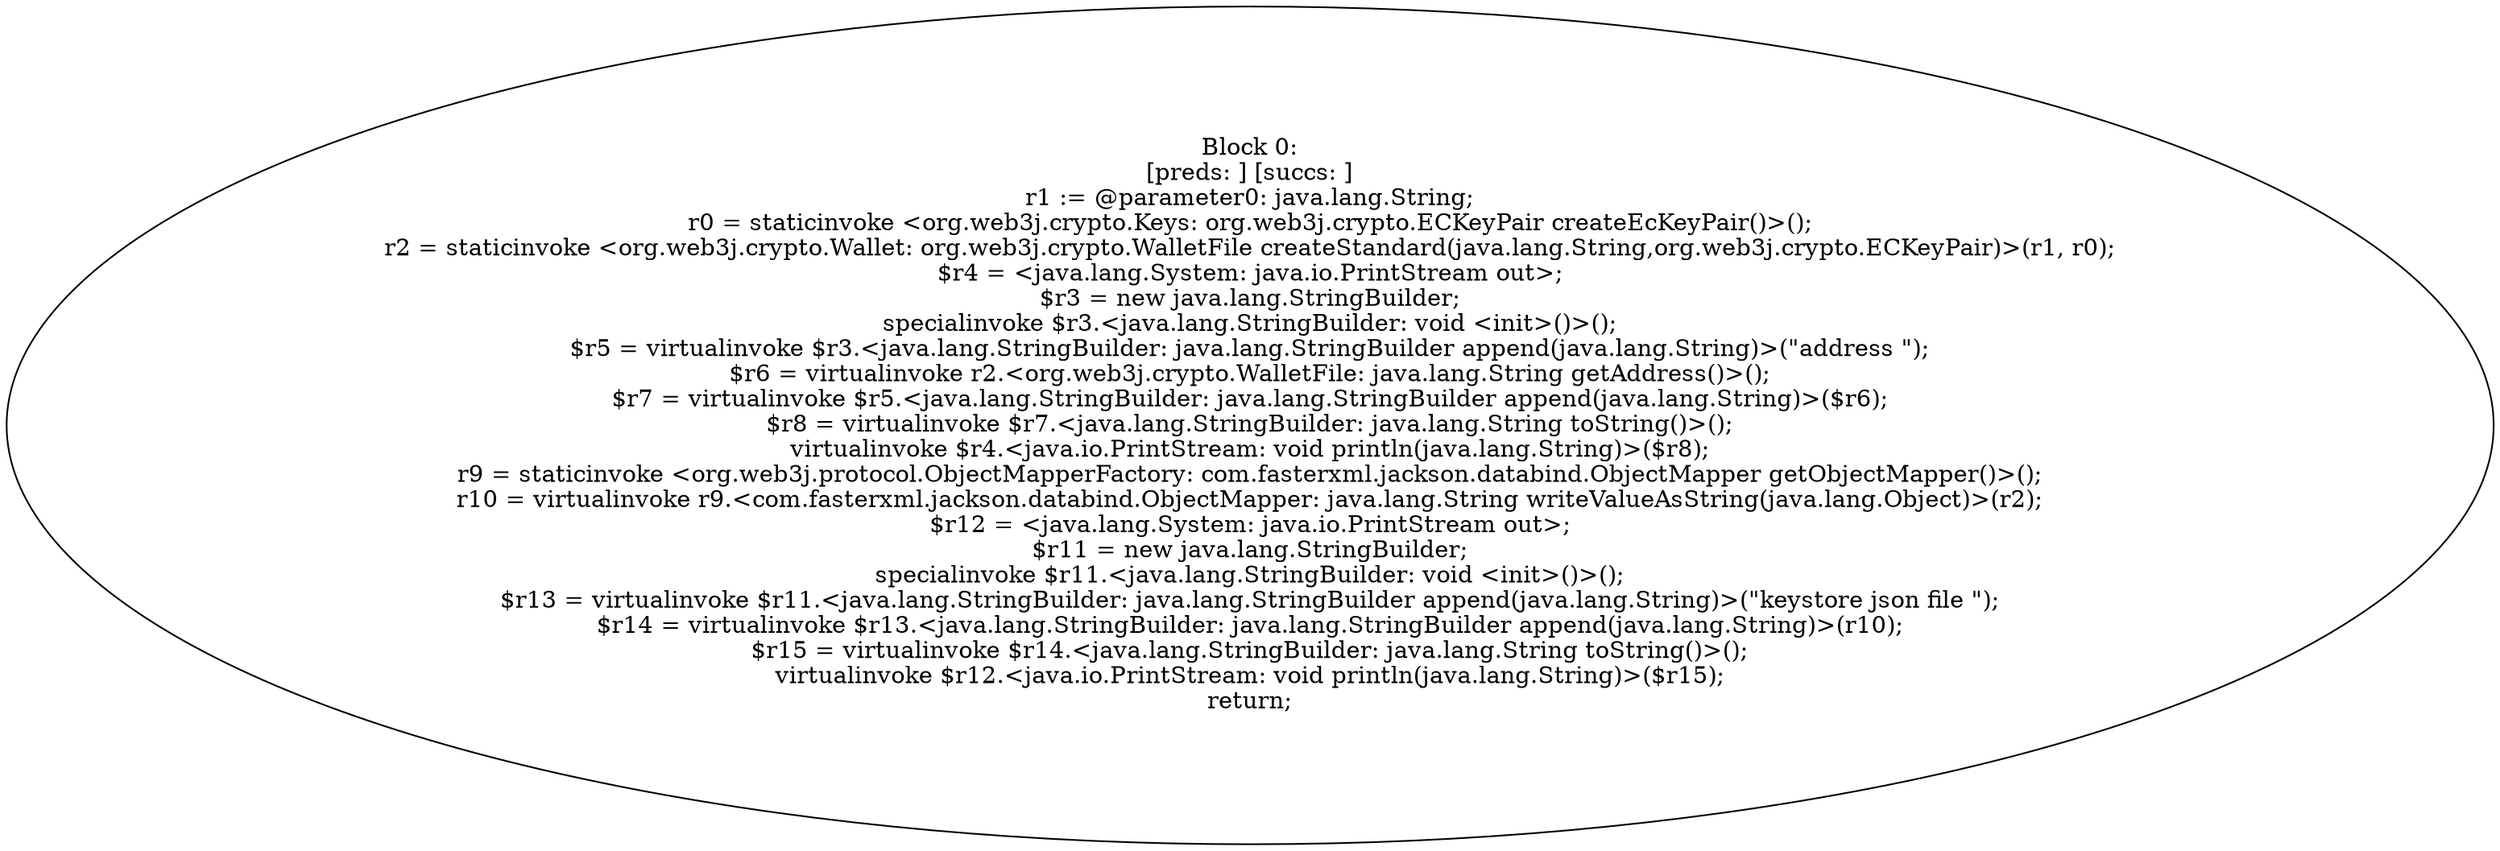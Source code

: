 digraph "unitGraph" {
    "Block 0:
[preds: ] [succs: ]
r1 := @parameter0: java.lang.String;
r0 = staticinvoke <org.web3j.crypto.Keys: org.web3j.crypto.ECKeyPair createEcKeyPair()>();
r2 = staticinvoke <org.web3j.crypto.Wallet: org.web3j.crypto.WalletFile createStandard(java.lang.String,org.web3j.crypto.ECKeyPair)>(r1, r0);
$r4 = <java.lang.System: java.io.PrintStream out>;
$r3 = new java.lang.StringBuilder;
specialinvoke $r3.<java.lang.StringBuilder: void <init>()>();
$r5 = virtualinvoke $r3.<java.lang.StringBuilder: java.lang.StringBuilder append(java.lang.String)>(\"address \");
$r6 = virtualinvoke r2.<org.web3j.crypto.WalletFile: java.lang.String getAddress()>();
$r7 = virtualinvoke $r5.<java.lang.StringBuilder: java.lang.StringBuilder append(java.lang.String)>($r6);
$r8 = virtualinvoke $r7.<java.lang.StringBuilder: java.lang.String toString()>();
virtualinvoke $r4.<java.io.PrintStream: void println(java.lang.String)>($r8);
r9 = staticinvoke <org.web3j.protocol.ObjectMapperFactory: com.fasterxml.jackson.databind.ObjectMapper getObjectMapper()>();
r10 = virtualinvoke r9.<com.fasterxml.jackson.databind.ObjectMapper: java.lang.String writeValueAsString(java.lang.Object)>(r2);
$r12 = <java.lang.System: java.io.PrintStream out>;
$r11 = new java.lang.StringBuilder;
specialinvoke $r11.<java.lang.StringBuilder: void <init>()>();
$r13 = virtualinvoke $r11.<java.lang.StringBuilder: java.lang.StringBuilder append(java.lang.String)>(\"keystore json file \");
$r14 = virtualinvoke $r13.<java.lang.StringBuilder: java.lang.StringBuilder append(java.lang.String)>(r10);
$r15 = virtualinvoke $r14.<java.lang.StringBuilder: java.lang.String toString()>();
virtualinvoke $r12.<java.io.PrintStream: void println(java.lang.String)>($r15);
return;
"
}
